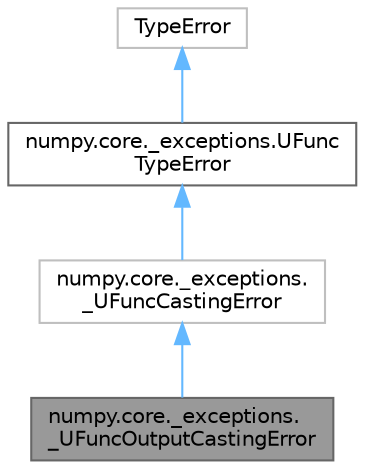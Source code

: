 digraph "numpy.core._exceptions._UFuncOutputCastingError"
{
 // LATEX_PDF_SIZE
  bgcolor="transparent";
  edge [fontname=Helvetica,fontsize=10,labelfontname=Helvetica,labelfontsize=10];
  node [fontname=Helvetica,fontsize=10,shape=box,height=0.2,width=0.4];
  Node1 [id="Node000001",label="numpy.core._exceptions.\l_UFuncOutputCastingError",height=0.2,width=0.4,color="gray40", fillcolor="grey60", style="filled", fontcolor="black",tooltip=" "];
  Node2 -> Node1 [id="edge4_Node000001_Node000002",dir="back",color="steelblue1",style="solid",tooltip=" "];
  Node2 [id="Node000002",label="numpy.core._exceptions.\l_UFuncCastingError",height=0.2,width=0.4,color="grey75", fillcolor="white", style="filled",URL="$d3/d61/classnumpy_1_1core_1_1__exceptions_1_1__UFuncCastingError.html",tooltip=" "];
  Node3 -> Node2 [id="edge5_Node000002_Node000003",dir="back",color="steelblue1",style="solid",tooltip=" "];
  Node3 [id="Node000003",label="numpy.core._exceptions.UFunc\lTypeError",height=0.2,width=0.4,color="gray40", fillcolor="white", style="filled",URL="$d3/d0b/classnumpy_1_1core_1_1__exceptions_1_1UFuncTypeError.html",tooltip=" "];
  Node4 -> Node3 [id="edge6_Node000003_Node000004",dir="back",color="steelblue1",style="solid",tooltip=" "];
  Node4 [id="Node000004",label="TypeError",height=0.2,width=0.4,color="grey75", fillcolor="white", style="filled",URL="$dd/d00/classTypeError.html",tooltip=" "];
}
